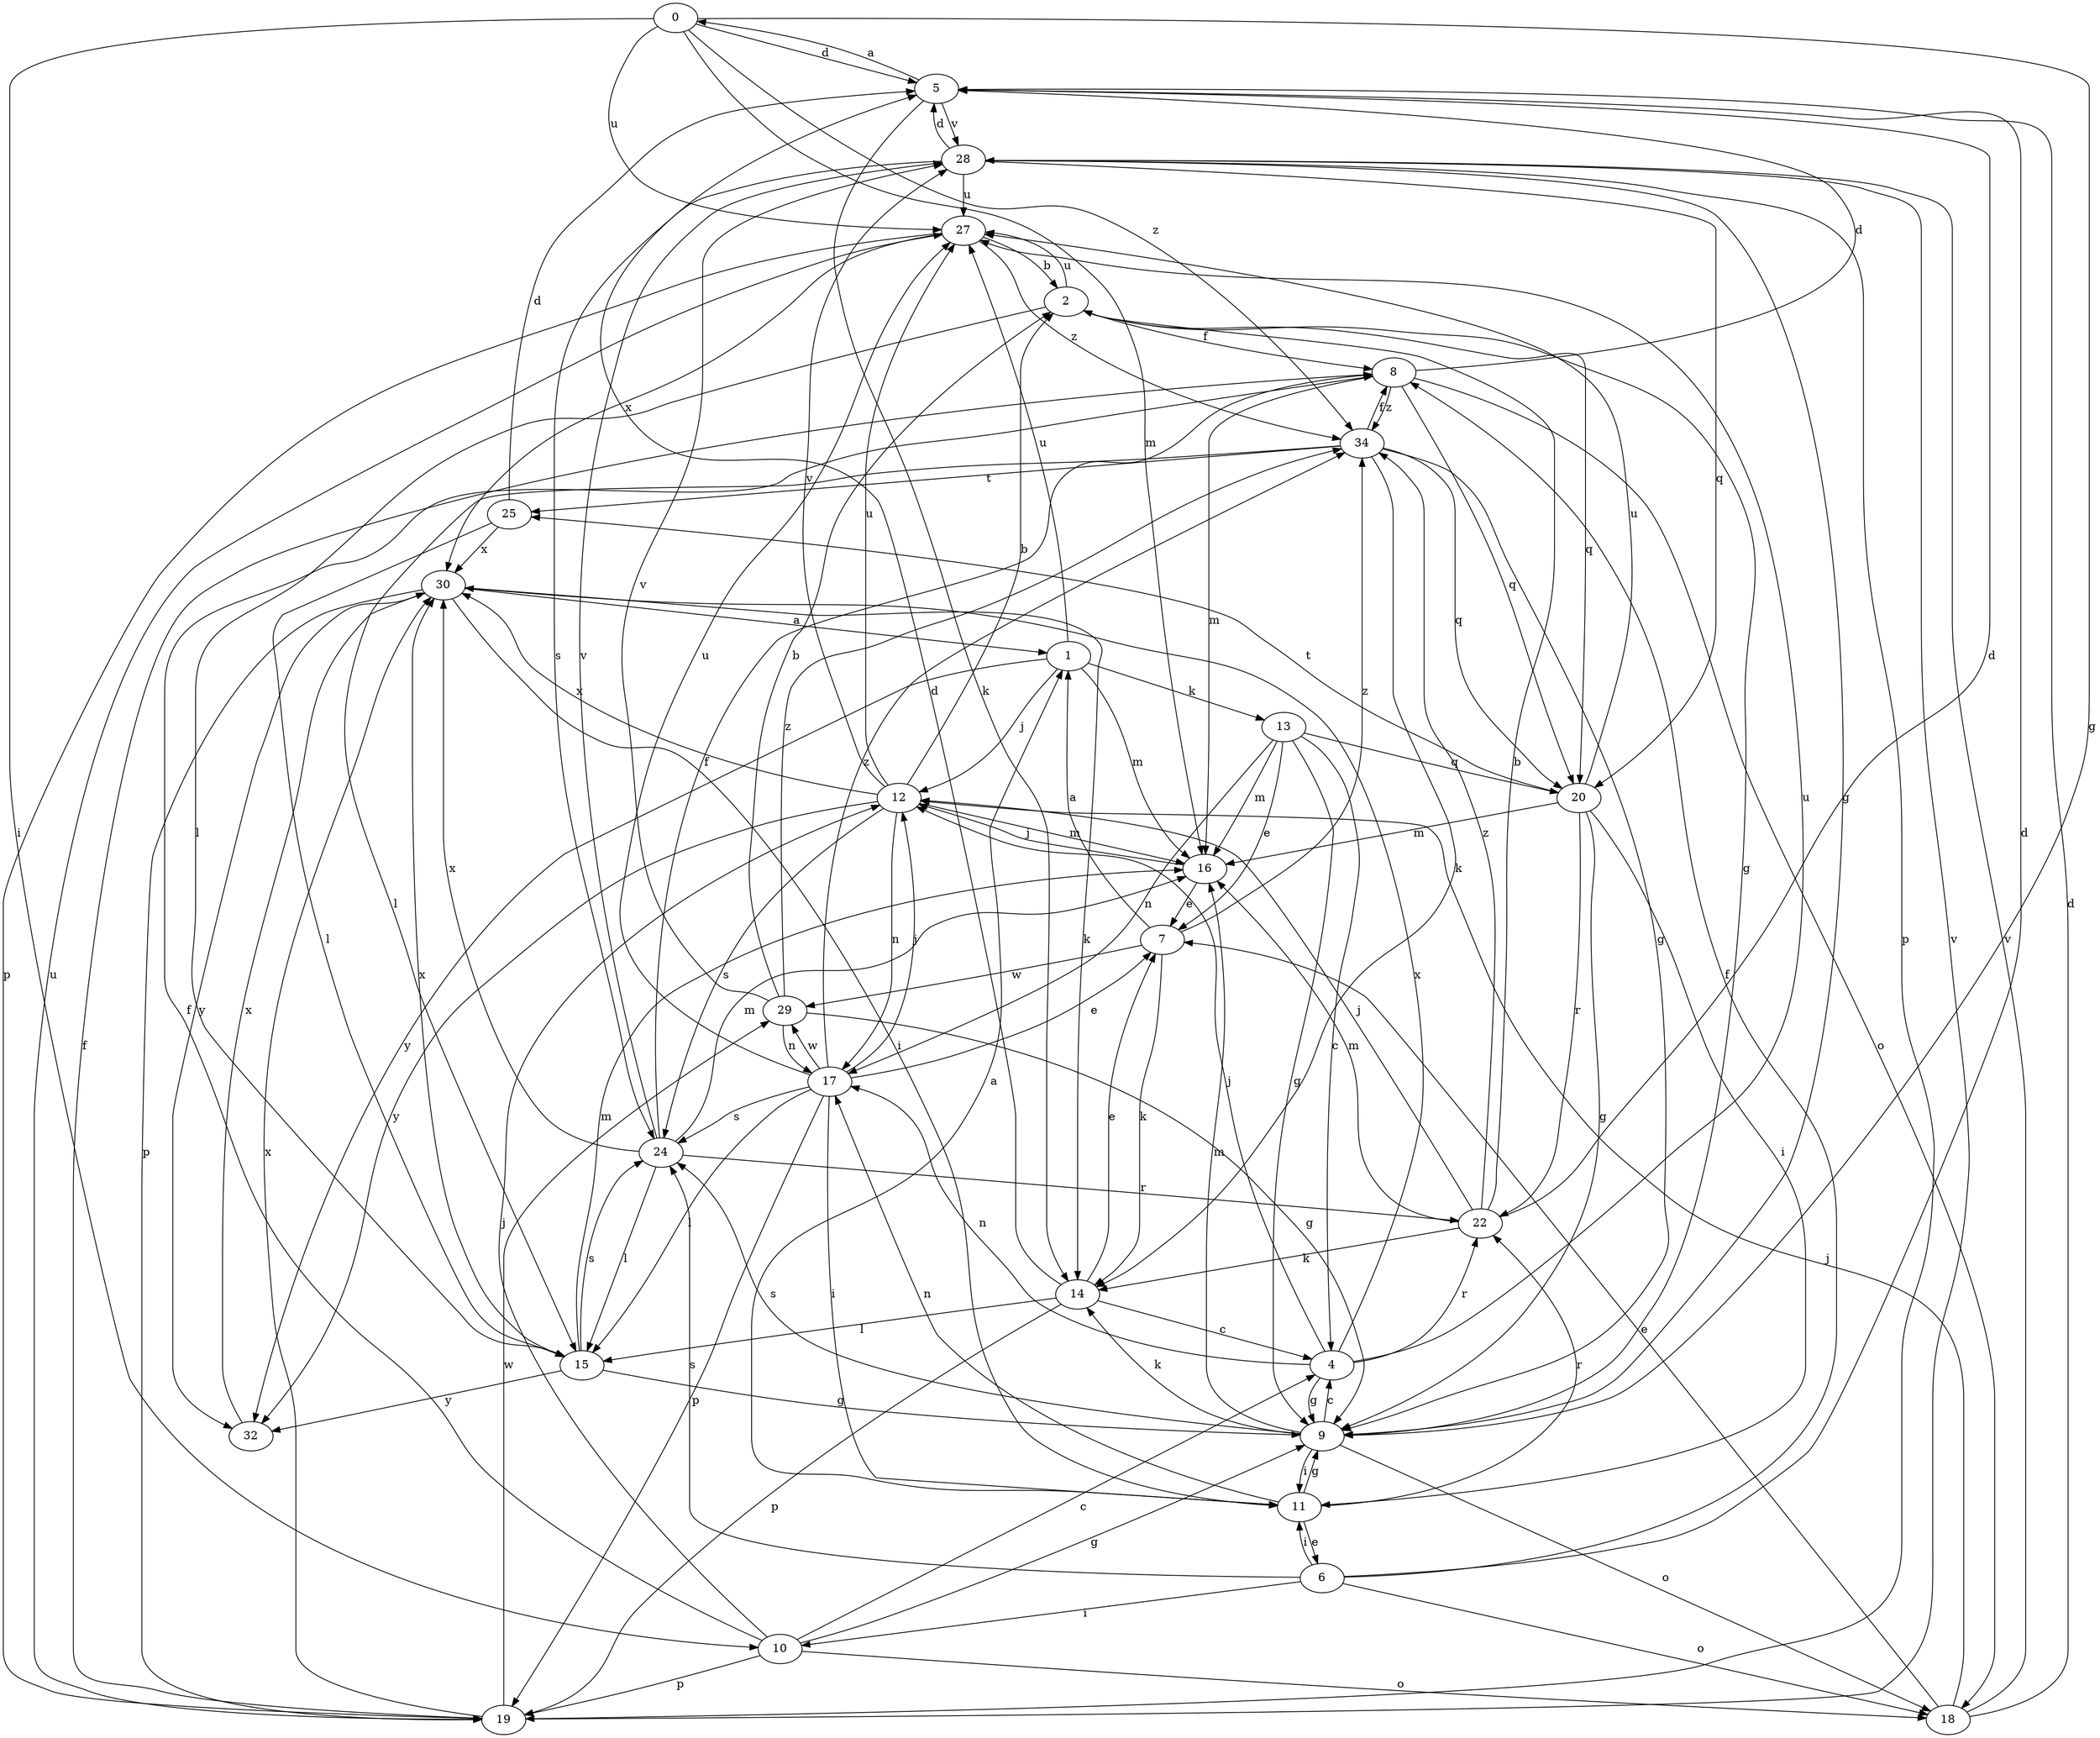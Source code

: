 strict digraph  {
0;
1;
2;
4;
5;
6;
7;
8;
9;
10;
11;
12;
13;
14;
15;
16;
17;
18;
19;
20;
22;
24;
25;
27;
28;
29;
30;
32;
34;
0 -> 5  [label=d];
0 -> 9  [label=g];
0 -> 10  [label=i];
0 -> 16  [label=m];
0 -> 27  [label=u];
0 -> 34  [label=z];
1 -> 12  [label=j];
1 -> 13  [label=k];
1 -> 16  [label=m];
1 -> 27  [label=u];
1 -> 32  [label=y];
2 -> 8  [label=f];
2 -> 9  [label=g];
2 -> 15  [label=l];
2 -> 20  [label=q];
2 -> 27  [label=u];
4 -> 9  [label=g];
4 -> 12  [label=j];
4 -> 17  [label=n];
4 -> 22  [label=r];
4 -> 27  [label=u];
4 -> 30  [label=x];
5 -> 0  [label=a];
5 -> 14  [label=k];
5 -> 28  [label=v];
6 -> 5  [label=d];
6 -> 8  [label=f];
6 -> 10  [label=i];
6 -> 11  [label=i];
6 -> 18  [label=o];
6 -> 24  [label=s];
7 -> 1  [label=a];
7 -> 14  [label=k];
7 -> 29  [label=w];
7 -> 34  [label=z];
8 -> 5  [label=d];
8 -> 16  [label=m];
8 -> 18  [label=o];
8 -> 20  [label=q];
8 -> 34  [label=z];
9 -> 4  [label=c];
9 -> 11  [label=i];
9 -> 14  [label=k];
9 -> 16  [label=m];
9 -> 18  [label=o];
9 -> 24  [label=s];
10 -> 4  [label=c];
10 -> 8  [label=f];
10 -> 9  [label=g];
10 -> 12  [label=j];
10 -> 18  [label=o];
10 -> 19  [label=p];
11 -> 1  [label=a];
11 -> 6  [label=e];
11 -> 9  [label=g];
11 -> 17  [label=n];
11 -> 22  [label=r];
12 -> 2  [label=b];
12 -> 16  [label=m];
12 -> 17  [label=n];
12 -> 24  [label=s];
12 -> 27  [label=u];
12 -> 28  [label=v];
12 -> 30  [label=x];
12 -> 32  [label=y];
13 -> 4  [label=c];
13 -> 7  [label=e];
13 -> 9  [label=g];
13 -> 16  [label=m];
13 -> 17  [label=n];
13 -> 20  [label=q];
14 -> 4  [label=c];
14 -> 5  [label=d];
14 -> 7  [label=e];
14 -> 15  [label=l];
14 -> 19  [label=p];
15 -> 9  [label=g];
15 -> 16  [label=m];
15 -> 24  [label=s];
15 -> 30  [label=x];
15 -> 32  [label=y];
16 -> 7  [label=e];
16 -> 12  [label=j];
17 -> 7  [label=e];
17 -> 11  [label=i];
17 -> 12  [label=j];
17 -> 15  [label=l];
17 -> 19  [label=p];
17 -> 24  [label=s];
17 -> 27  [label=u];
17 -> 29  [label=w];
17 -> 34  [label=z];
18 -> 5  [label=d];
18 -> 7  [label=e];
18 -> 12  [label=j];
18 -> 28  [label=v];
19 -> 8  [label=f];
19 -> 27  [label=u];
19 -> 28  [label=v];
19 -> 29  [label=w];
19 -> 30  [label=x];
20 -> 9  [label=g];
20 -> 11  [label=i];
20 -> 16  [label=m];
20 -> 22  [label=r];
20 -> 25  [label=t];
20 -> 27  [label=u];
22 -> 2  [label=b];
22 -> 5  [label=d];
22 -> 12  [label=j];
22 -> 14  [label=k];
22 -> 16  [label=m];
22 -> 34  [label=z];
24 -> 8  [label=f];
24 -> 15  [label=l];
24 -> 16  [label=m];
24 -> 22  [label=r];
24 -> 28  [label=v];
24 -> 30  [label=x];
25 -> 5  [label=d];
25 -> 15  [label=l];
25 -> 30  [label=x];
27 -> 2  [label=b];
27 -> 19  [label=p];
27 -> 30  [label=x];
27 -> 34  [label=z];
28 -> 5  [label=d];
28 -> 9  [label=g];
28 -> 19  [label=p];
28 -> 20  [label=q];
28 -> 24  [label=s];
28 -> 27  [label=u];
29 -> 2  [label=b];
29 -> 9  [label=g];
29 -> 17  [label=n];
29 -> 28  [label=v];
29 -> 34  [label=z];
30 -> 1  [label=a];
30 -> 11  [label=i];
30 -> 14  [label=k];
30 -> 19  [label=p];
30 -> 32  [label=y];
32 -> 30  [label=x];
34 -> 8  [label=f];
34 -> 9  [label=g];
34 -> 14  [label=k];
34 -> 15  [label=l];
34 -> 20  [label=q];
34 -> 25  [label=t];
}
